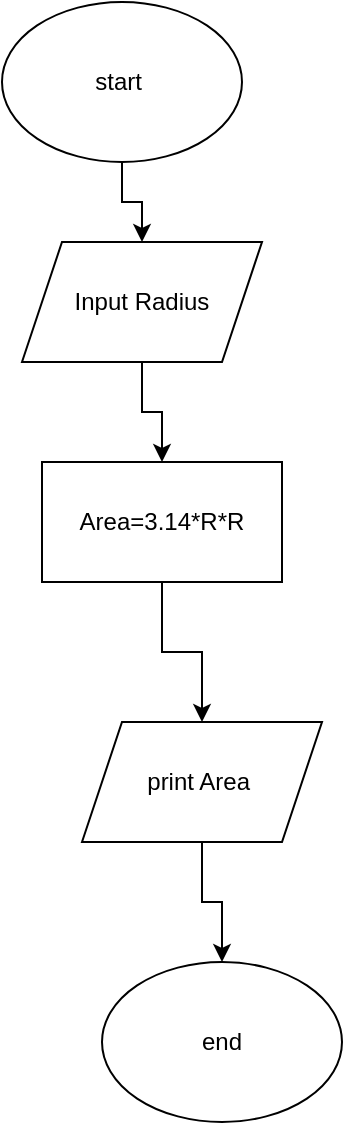 <mxfile version="20.8.16" type="github">
  <diagram name="Page-1" id="_DGr7UB2wQFng3u4ev_r">
    <mxGraphModel dx="1434" dy="788" grid="1" gridSize="10" guides="1" tooltips="1" connect="1" arrows="1" fold="1" page="1" pageScale="1" pageWidth="850" pageHeight="1100" math="0" shadow="0">
      <root>
        <mxCell id="0" />
        <mxCell id="1" parent="0" />
        <mxCell id="1HdEnbRGpdiD7oTF3C4I-15" value="" style="edgeStyle=orthogonalEdgeStyle;rounded=0;orthogonalLoop=1;jettySize=auto;html=1;" edge="1" parent="1" source="1HdEnbRGpdiD7oTF3C4I-1" target="1HdEnbRGpdiD7oTF3C4I-10">
          <mxGeometry relative="1" as="geometry" />
        </mxCell>
        <mxCell id="1HdEnbRGpdiD7oTF3C4I-1" value="start&lt;span style=&quot;white-space: pre;&quot;&gt;	&lt;/span&gt;" style="ellipse;whiteSpace=wrap;html=1;" vertex="1" parent="1">
          <mxGeometry x="340" y="30" width="120" height="80" as="geometry" />
        </mxCell>
        <mxCell id="1HdEnbRGpdiD7oTF3C4I-11" value="" style="edgeStyle=orthogonalEdgeStyle;rounded=0;orthogonalLoop=1;jettySize=auto;html=1;" edge="1" parent="1" source="1HdEnbRGpdiD7oTF3C4I-5" target="1HdEnbRGpdiD7oTF3C4I-8">
          <mxGeometry relative="1" as="geometry" />
        </mxCell>
        <mxCell id="1HdEnbRGpdiD7oTF3C4I-5" value="print Area&amp;nbsp;" style="shape=parallelogram;perimeter=parallelogramPerimeter;whiteSpace=wrap;html=1;fixedSize=1;" vertex="1" parent="1">
          <mxGeometry x="380" y="390" width="120" height="60" as="geometry" />
        </mxCell>
        <mxCell id="1HdEnbRGpdiD7oTF3C4I-12" value="" style="edgeStyle=orthogonalEdgeStyle;rounded=0;orthogonalLoop=1;jettySize=auto;html=1;" edge="1" parent="1" source="1HdEnbRGpdiD7oTF3C4I-7" target="1HdEnbRGpdiD7oTF3C4I-5">
          <mxGeometry relative="1" as="geometry" />
        </mxCell>
        <mxCell id="1HdEnbRGpdiD7oTF3C4I-7" value="Area=3.14*R*R" style="rounded=0;whiteSpace=wrap;html=1;" vertex="1" parent="1">
          <mxGeometry x="360" y="260" width="120" height="60" as="geometry" />
        </mxCell>
        <mxCell id="1HdEnbRGpdiD7oTF3C4I-8" value="end" style="ellipse;whiteSpace=wrap;html=1;" vertex="1" parent="1">
          <mxGeometry x="390" y="510" width="120" height="80" as="geometry" />
        </mxCell>
        <mxCell id="1HdEnbRGpdiD7oTF3C4I-13" value="" style="edgeStyle=orthogonalEdgeStyle;rounded=0;orthogonalLoop=1;jettySize=auto;html=1;" edge="1" parent="1" source="1HdEnbRGpdiD7oTF3C4I-10" target="1HdEnbRGpdiD7oTF3C4I-7">
          <mxGeometry relative="1" as="geometry" />
        </mxCell>
        <mxCell id="1HdEnbRGpdiD7oTF3C4I-10" value="Input Radius" style="shape=parallelogram;perimeter=parallelogramPerimeter;whiteSpace=wrap;html=1;fixedSize=1;" vertex="1" parent="1">
          <mxGeometry x="350" y="150" width="120" height="60" as="geometry" />
        </mxCell>
      </root>
    </mxGraphModel>
  </diagram>
</mxfile>
